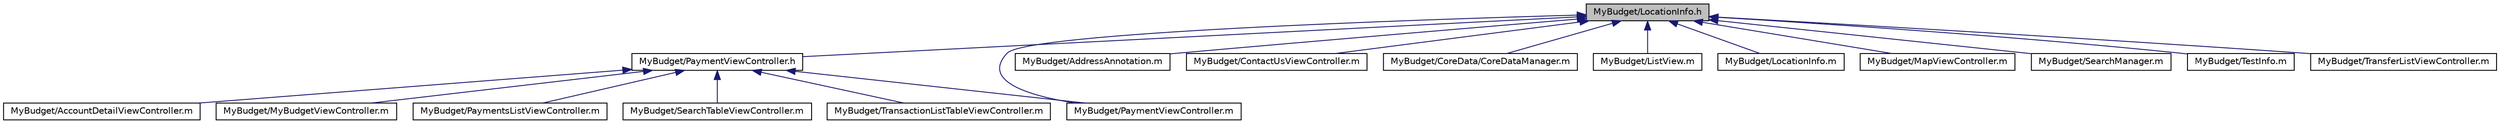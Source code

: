 digraph G
{
  edge [fontname="Helvetica",fontsize="10",labelfontname="Helvetica",labelfontsize="10"];
  node [fontname="Helvetica",fontsize="10",shape=record];
  Node1 [label="MyBudget/LocationInfo.h",height=0.2,width=0.4,color="black", fillcolor="grey75", style="filled" fontcolor="black"];
  Node1 -> Node2 [dir=back,color="midnightblue",fontsize="10",style="solid",fontname="Helvetica"];
  Node2 [label="MyBudget/PaymentViewController.h",height=0.2,width=0.4,color="black", fillcolor="white", style="filled",URL="$_payment_view_controller_8h.html"];
  Node2 -> Node3 [dir=back,color="midnightblue",fontsize="10",style="solid",fontname="Helvetica"];
  Node3 [label="MyBudget/AccountDetailViewController.m",height=0.2,width=0.4,color="black", fillcolor="white", style="filled",URL="$_account_detail_view_controller_8m.html"];
  Node2 -> Node4 [dir=back,color="midnightblue",fontsize="10",style="solid",fontname="Helvetica"];
  Node4 [label="MyBudget/MyBudgetViewController.m",height=0.2,width=0.4,color="black", fillcolor="white", style="filled",URL="$_my_budget_view_controller_8m.html"];
  Node2 -> Node5 [dir=back,color="midnightblue",fontsize="10",style="solid",fontname="Helvetica"];
  Node5 [label="MyBudget/PaymentsListViewController.m",height=0.2,width=0.4,color="black", fillcolor="white", style="filled",URL="$_payments_list_view_controller_8m.html"];
  Node2 -> Node6 [dir=back,color="midnightblue",fontsize="10",style="solid",fontname="Helvetica"];
  Node6 [label="MyBudget/PaymentViewController.m",height=0.2,width=0.4,color="black", fillcolor="white", style="filled",URL="$_payment_view_controller_8m.html"];
  Node2 -> Node7 [dir=back,color="midnightblue",fontsize="10",style="solid",fontname="Helvetica"];
  Node7 [label="MyBudget/SearchTableViewController.m",height=0.2,width=0.4,color="black", fillcolor="white", style="filled",URL="$_search_table_view_controller_8m.html"];
  Node2 -> Node8 [dir=back,color="midnightblue",fontsize="10",style="solid",fontname="Helvetica"];
  Node8 [label="MyBudget/TransactionListTableViewController.m",height=0.2,width=0.4,color="black", fillcolor="white", style="filled",URL="$_transaction_list_table_view_controller_8m.html"];
  Node1 -> Node9 [dir=back,color="midnightblue",fontsize="10",style="solid",fontname="Helvetica"];
  Node9 [label="MyBudget/AddressAnnotation.m",height=0.2,width=0.4,color="black", fillcolor="white", style="filled",URL="$_address_annotation_8m.html"];
  Node1 -> Node10 [dir=back,color="midnightblue",fontsize="10",style="solid",fontname="Helvetica"];
  Node10 [label="MyBudget/ContactUsViewController.m",height=0.2,width=0.4,color="black", fillcolor="white", style="filled",URL="$_contact_us_view_controller_8m.html"];
  Node1 -> Node11 [dir=back,color="midnightblue",fontsize="10",style="solid",fontname="Helvetica"];
  Node11 [label="MyBudget/CoreData/CoreDataManager.m",height=0.2,width=0.4,color="black", fillcolor="white", style="filled",URL="$_core_data_manager_8m.html"];
  Node1 -> Node12 [dir=back,color="midnightblue",fontsize="10",style="solid",fontname="Helvetica"];
  Node12 [label="MyBudget/ListView.m",height=0.2,width=0.4,color="black", fillcolor="white", style="filled",URL="$_list_view_8m.html"];
  Node1 -> Node13 [dir=back,color="midnightblue",fontsize="10",style="solid",fontname="Helvetica"];
  Node13 [label="MyBudget/LocationInfo.m",height=0.2,width=0.4,color="black", fillcolor="white", style="filled",URL="$_location_info_8m.html"];
  Node1 -> Node14 [dir=back,color="midnightblue",fontsize="10",style="solid",fontname="Helvetica"];
  Node14 [label="MyBudget/MapViewController.m",height=0.2,width=0.4,color="black", fillcolor="white", style="filled",URL="$_map_view_controller_8m.html"];
  Node1 -> Node6 [dir=back,color="midnightblue",fontsize="10",style="solid",fontname="Helvetica"];
  Node1 -> Node15 [dir=back,color="midnightblue",fontsize="10",style="solid",fontname="Helvetica"];
  Node15 [label="MyBudget/SearchManager.m",height=0.2,width=0.4,color="black", fillcolor="white", style="filled",URL="$_search_manager_8m.html"];
  Node1 -> Node16 [dir=back,color="midnightblue",fontsize="10",style="solid",fontname="Helvetica"];
  Node16 [label="MyBudget/TestInfo.m",height=0.2,width=0.4,color="black", fillcolor="white", style="filled",URL="$_test_info_8m.html"];
  Node1 -> Node17 [dir=back,color="midnightblue",fontsize="10",style="solid",fontname="Helvetica"];
  Node17 [label="MyBudget/TransferListViewController.m",height=0.2,width=0.4,color="black", fillcolor="white", style="filled",URL="$_transfer_list_view_controller_8m.html"];
}
